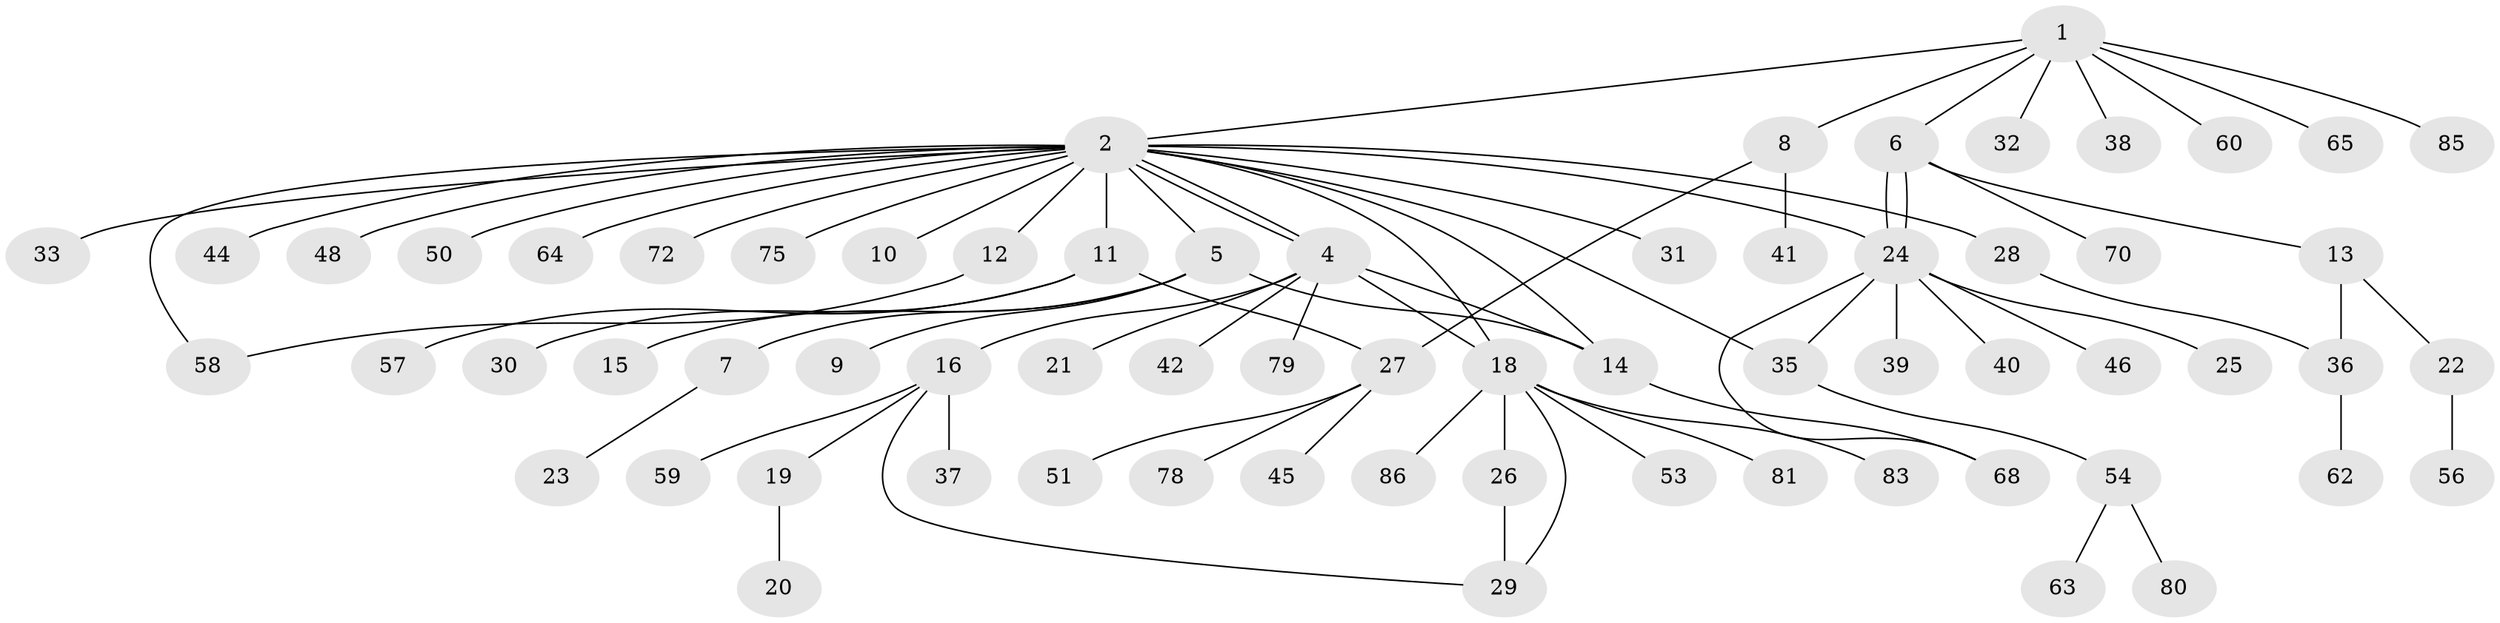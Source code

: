 // original degree distribution, {6: 0.03488372093023256, 22: 0.011627906976744186, 4: 0.06976744186046512, 8: 0.023255813953488372, 3: 0.08139534883720931, 1: 0.5930232558139535, 5: 0.046511627906976744, 2: 0.13953488372093023}
// Generated by graph-tools (version 1.1) at 2025/11/02/27/25 16:11:15]
// undirected, 67 vertices, 79 edges
graph export_dot {
graph [start="1"]
  node [color=gray90,style=filled];
  1 [super="+3"];
  2 [super="+47"];
  4 [super="+84"];
  5 [super="+82"];
  6 [super="+69"];
  7 [super="+43"];
  8 [super="+17"];
  9;
  10;
  11 [super="+66"];
  12;
  13;
  14;
  15;
  16 [super="+71"];
  18 [super="+34"];
  19;
  20;
  21;
  22 [super="+77"];
  23;
  24 [super="+76"];
  25;
  26;
  27 [super="+49"];
  28;
  29 [super="+73"];
  30;
  31 [super="+55"];
  32;
  33;
  35;
  36 [super="+52"];
  37;
  38;
  39;
  40;
  41;
  42 [super="+61"];
  44;
  45;
  46;
  48;
  50 [super="+67"];
  51;
  53;
  54 [super="+74"];
  56;
  57;
  58;
  59;
  60;
  62;
  63;
  64;
  65;
  68;
  70;
  72;
  75;
  78;
  79;
  80;
  81;
  83;
  85;
  86;
  1 -- 2;
  1 -- 8;
  1 -- 32;
  1 -- 60;
  1 -- 85;
  1 -- 65;
  1 -- 38;
  1 -- 6;
  2 -- 4;
  2 -- 4;
  2 -- 5;
  2 -- 10;
  2 -- 11;
  2 -- 12;
  2 -- 14;
  2 -- 18;
  2 -- 24;
  2 -- 28;
  2 -- 31;
  2 -- 33;
  2 -- 35;
  2 -- 44;
  2 -- 48;
  2 -- 50;
  2 -- 58;
  2 -- 64;
  2 -- 72;
  2 -- 75;
  4 -- 14;
  4 -- 16;
  4 -- 21;
  4 -- 42;
  4 -- 79;
  4 -- 18;
  5 -- 7;
  5 -- 9;
  5 -- 14;
  5 -- 15;
  6 -- 13;
  6 -- 24;
  6 -- 24;
  6 -- 70;
  7 -- 23;
  8 -- 41;
  8 -- 27;
  11 -- 27;
  11 -- 30;
  11 -- 57;
  12 -- 58;
  13 -- 22;
  13 -- 36;
  14 -- 68;
  16 -- 19;
  16 -- 37;
  16 -- 59;
  16 -- 29;
  18 -- 26;
  18 -- 53;
  18 -- 83;
  18 -- 81;
  18 -- 86;
  18 -- 29;
  19 -- 20;
  22 -- 56;
  24 -- 25;
  24 -- 39;
  24 -- 40;
  24 -- 46;
  24 -- 35;
  24 -- 68;
  26 -- 29;
  27 -- 45;
  27 -- 51;
  27 -- 78;
  28 -- 36;
  35 -- 54;
  36 -- 62;
  54 -- 63;
  54 -- 80;
}
